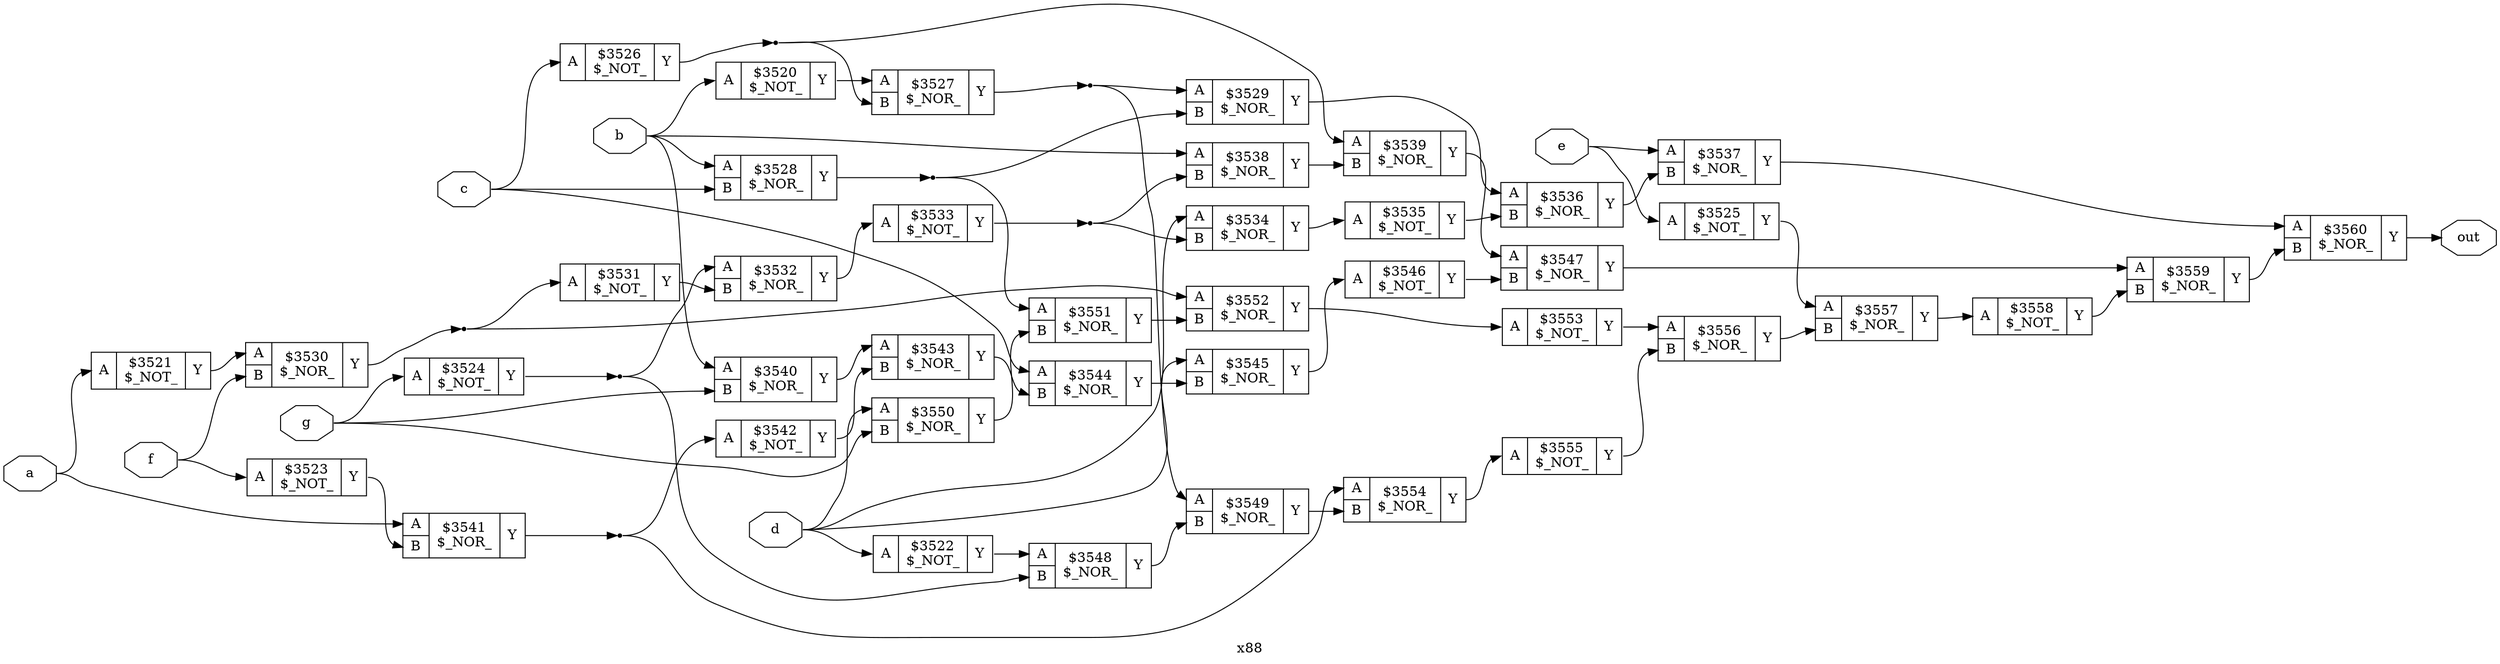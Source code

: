 digraph "x88" {
label="x88";
rankdir="LR";
remincross=true;
n41 [ shape=octagon, label="a", color="black", fontcolor="black" ];
n42 [ shape=octagon, label="b", color="black", fontcolor="black" ];
n43 [ shape=octagon, label="c", color="black", fontcolor="black" ];
n44 [ shape=octagon, label="d", color="black", fontcolor="black" ];
n45 [ shape=octagon, label="e", color="black", fontcolor="black" ];
n46 [ shape=octagon, label="f", color="black", fontcolor="black" ];
n47 [ shape=octagon, label="g", color="black", fontcolor="black" ];
n48 [ shape=octagon, label="out", color="black", fontcolor="black" ];
c51 [ shape=record, label="{{<p49> A}|$3520\n$_NOT_|{<p50> Y}}" ];
c52 [ shape=record, label="{{<p49> A}|$3521\n$_NOT_|{<p50> Y}}" ];
c53 [ shape=record, label="{{<p49> A}|$3522\n$_NOT_|{<p50> Y}}" ];
c54 [ shape=record, label="{{<p49> A}|$3523\n$_NOT_|{<p50> Y}}" ];
c55 [ shape=record, label="{{<p49> A}|$3524\n$_NOT_|{<p50> Y}}" ];
c56 [ shape=record, label="{{<p49> A}|$3525\n$_NOT_|{<p50> Y}}" ];
c57 [ shape=record, label="{{<p49> A}|$3526\n$_NOT_|{<p50> Y}}" ];
c59 [ shape=record, label="{{<p49> A|<p58> B}|$3527\n$_NOR_|{<p50> Y}}" ];
c60 [ shape=record, label="{{<p49> A|<p58> B}|$3528\n$_NOR_|{<p50> Y}}" ];
c61 [ shape=record, label="{{<p49> A|<p58> B}|$3529\n$_NOR_|{<p50> Y}}" ];
c62 [ shape=record, label="{{<p49> A|<p58> B}|$3530\n$_NOR_|{<p50> Y}}" ];
c63 [ shape=record, label="{{<p49> A}|$3531\n$_NOT_|{<p50> Y}}" ];
c64 [ shape=record, label="{{<p49> A|<p58> B}|$3532\n$_NOR_|{<p50> Y}}" ];
c65 [ shape=record, label="{{<p49> A}|$3533\n$_NOT_|{<p50> Y}}" ];
c66 [ shape=record, label="{{<p49> A|<p58> B}|$3534\n$_NOR_|{<p50> Y}}" ];
c67 [ shape=record, label="{{<p49> A}|$3535\n$_NOT_|{<p50> Y}}" ];
c68 [ shape=record, label="{{<p49> A|<p58> B}|$3536\n$_NOR_|{<p50> Y}}" ];
c69 [ shape=record, label="{{<p49> A|<p58> B}|$3537\n$_NOR_|{<p50> Y}}" ];
c70 [ shape=record, label="{{<p49> A|<p58> B}|$3538\n$_NOR_|{<p50> Y}}" ];
c71 [ shape=record, label="{{<p49> A|<p58> B}|$3539\n$_NOR_|{<p50> Y}}" ];
c72 [ shape=record, label="{{<p49> A|<p58> B}|$3540\n$_NOR_|{<p50> Y}}" ];
c73 [ shape=record, label="{{<p49> A|<p58> B}|$3541\n$_NOR_|{<p50> Y}}" ];
c74 [ shape=record, label="{{<p49> A}|$3542\n$_NOT_|{<p50> Y}}" ];
c75 [ shape=record, label="{{<p49> A|<p58> B}|$3543\n$_NOR_|{<p50> Y}}" ];
c76 [ shape=record, label="{{<p49> A|<p58> B}|$3544\n$_NOR_|{<p50> Y}}" ];
c77 [ shape=record, label="{{<p49> A|<p58> B}|$3545\n$_NOR_|{<p50> Y}}" ];
c78 [ shape=record, label="{{<p49> A}|$3546\n$_NOT_|{<p50> Y}}" ];
c79 [ shape=record, label="{{<p49> A|<p58> B}|$3547\n$_NOR_|{<p50> Y}}" ];
c80 [ shape=record, label="{{<p49> A|<p58> B}|$3548\n$_NOR_|{<p50> Y}}" ];
c81 [ shape=record, label="{{<p49> A|<p58> B}|$3549\n$_NOR_|{<p50> Y}}" ];
c82 [ shape=record, label="{{<p49> A|<p58> B}|$3550\n$_NOR_|{<p50> Y}}" ];
c83 [ shape=record, label="{{<p49> A|<p58> B}|$3551\n$_NOR_|{<p50> Y}}" ];
c84 [ shape=record, label="{{<p49> A|<p58> B}|$3552\n$_NOR_|{<p50> Y}}" ];
c85 [ shape=record, label="{{<p49> A}|$3553\n$_NOT_|{<p50> Y}}" ];
c86 [ shape=record, label="{{<p49> A|<p58> B}|$3554\n$_NOR_|{<p50> Y}}" ];
c87 [ shape=record, label="{{<p49> A}|$3555\n$_NOT_|{<p50> Y}}" ];
c88 [ shape=record, label="{{<p49> A|<p58> B}|$3556\n$_NOR_|{<p50> Y}}" ];
c89 [ shape=record, label="{{<p49> A|<p58> B}|$3557\n$_NOR_|{<p50> Y}}" ];
c90 [ shape=record, label="{{<p49> A}|$3558\n$_NOT_|{<p50> Y}}" ];
c91 [ shape=record, label="{{<p49> A|<p58> B}|$3559\n$_NOR_|{<p50> Y}}" ];
c92 [ shape=record, label="{{<p49> A|<p58> B}|$3560\n$_NOR_|{<p50> Y}}" ];
c52:p50:e -> c62:p49:w [color="black", label=""];
n10 [ shape=point ];
c62:p50:e -> n10:w [color="black", label=""];
n10:e -> c63:p49:w [color="black", label=""];
n10:e -> c84:p49:w [color="black", label=""];
c63:p50:e -> c64:p58:w [color="black", label=""];
c64:p50:e -> c65:p49:w [color="black", label=""];
n13 [ shape=point ];
c65:p50:e -> n13:w [color="black", label=""];
n13:e -> c66:p58:w [color="black", label=""];
n13:e -> c70:p58:w [color="black", label=""];
c66:p50:e -> c67:p49:w [color="black", label=""];
c67:p50:e -> c68:p58:w [color="black", label=""];
c68:p50:e -> c69:p58:w [color="black", label=""];
c69:p50:e -> c92:p49:w [color="black", label=""];
c70:p50:e -> c71:p58:w [color="black", label=""];
c71:p50:e -> c79:p49:w [color="black", label=""];
c53:p50:e -> c80:p49:w [color="black", label=""];
c72:p50:e -> c75:p49:w [color="black", label=""];
n21 [ shape=point ];
c73:p50:e -> n21:w [color="black", label=""];
n21:e -> c74:p49:w [color="black", label=""];
n21:e -> c86:p49:w [color="black", label=""];
c74:p50:e -> c75:p58:w [color="black", label=""];
c75:p50:e -> c76:p58:w [color="black", label=""];
c76:p50:e -> c77:p58:w [color="black", label=""];
c77:p50:e -> c78:p49:w [color="black", label=""];
c78:p50:e -> c79:p58:w [color="black", label=""];
c79:p50:e -> c91:p49:w [color="black", label=""];
c80:p50:e -> c81:p58:w [color="black", label=""];
c81:p50:e -> c86:p58:w [color="black", label=""];
c54:p50:e -> c73:p58:w [color="black", label=""];
c82:p50:e -> c83:p58:w [color="black", label=""];
c83:p50:e -> c84:p58:w [color="black", label=""];
c84:p50:e -> c85:p49:w [color="black", label=""];
c85:p50:e -> c88:p49:w [color="black", label=""];
c86:p50:e -> c87:p49:w [color="black", label=""];
c87:p50:e -> c88:p58:w [color="black", label=""];
c88:p50:e -> c89:p58:w [color="black", label=""];
c89:p50:e -> c90:p49:w [color="black", label=""];
c90:p50:e -> c91:p58:w [color="black", label=""];
c91:p50:e -> c92:p58:w [color="black", label=""];
n4 [ shape=point ];
c55:p50:e -> n4:w [color="black", label=""];
n4:e -> c64:p49:w [color="black", label=""];
n4:e -> c80:p58:w [color="black", label=""];
c51:p50:e -> c59:p49:w [color="black", label=""];
n41:e -> c52:p49:w [color="black", label=""];
n41:e -> c73:p49:w [color="black", label=""];
n42:e -> c51:p49:w [color="black", label=""];
n42:e -> c60:p49:w [color="black", label=""];
n42:e -> c70:p49:w [color="black", label=""];
n42:e -> c72:p49:w [color="black", label=""];
n43:e -> c57:p49:w [color="black", label=""];
n43:e -> c60:p58:w [color="black", label=""];
n43:e -> c76:p49:w [color="black", label=""];
n44:e -> c53:p49:w [color="black", label=""];
n44:e -> c66:p49:w [color="black", label=""];
n44:e -> c77:p49:w [color="black", label=""];
n44:e -> c82:p49:w [color="black", label=""];
n45:e -> c56:p49:w [color="black", label=""];
n45:e -> c69:p49:w [color="black", label=""];
n46:e -> c54:p49:w [color="black", label=""];
n46:e -> c62:p58:w [color="black", label=""];
n47:e -> c55:p49:w [color="black", label=""];
n47:e -> c72:p58:w [color="black", label=""];
n47:e -> c82:p58:w [color="black", label=""];
c92:p50:e -> n48:w [color="black", label=""];
c56:p50:e -> c89:p49:w [color="black", label=""];
n6 [ shape=point ];
c57:p50:e -> n6:w [color="black", label=""];
n6:e -> c59:p58:w [color="black", label=""];
n6:e -> c71:p49:w [color="black", label=""];
n7 [ shape=point ];
c59:p50:e -> n7:w [color="black", label=""];
n7:e -> c61:p49:w [color="black", label=""];
n7:e -> c81:p49:w [color="black", label=""];
n8 [ shape=point ];
c60:p50:e -> n8:w [color="black", label=""];
n8:e -> c61:p58:w [color="black", label=""];
n8:e -> c83:p49:w [color="black", label=""];
c61:p50:e -> c68:p49:w [color="black", label=""];
}
